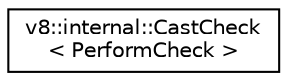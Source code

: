digraph "Graphical Class Hierarchy"
{
  edge [fontname="Helvetica",fontsize="10",labelfontname="Helvetica",labelfontsize="10"];
  node [fontname="Helvetica",fontsize="10",shape=record];
  rankdir="LR";
  Node1 [label="v8::internal::CastCheck\l\< PerformCheck \>",height=0.2,width=0.4,color="black", fillcolor="white", style="filled",URL="$structv8_1_1internal_1_1CastCheck.html"];
}

